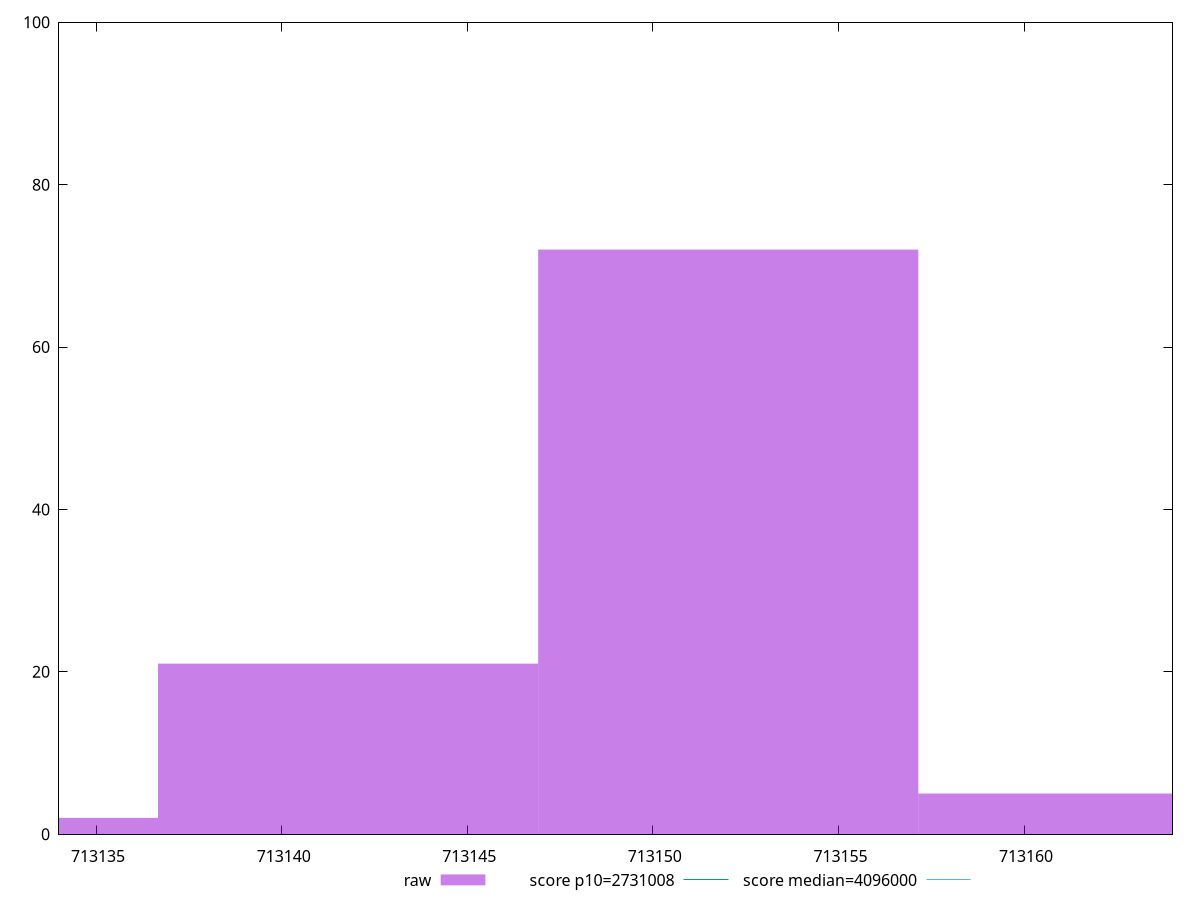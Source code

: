 reset

$raw <<EOF
713162.2730430095 5
713152.031020447 72
713141.7889978846 21
713131.5469753222 2
EOF

set key outside below
set boxwidth 10.242022562407683
set xrange [713134:713164]
set yrange [0:100]
set style fill transparent solid 0.5 noborder

set parametric
set terminal svg size 640, 490 enhanced background rgb 'white'
set output "report_00007_2020-12-11T15:55:29.892Z/total-byte-weight/samples/pages+cached+noexternal+noimg/raw/histogram.svg"

plot $raw title "raw" with boxes, \
     2731008,t title "score p10=2731008", \
     4096000,t title "score median=4096000"

reset
